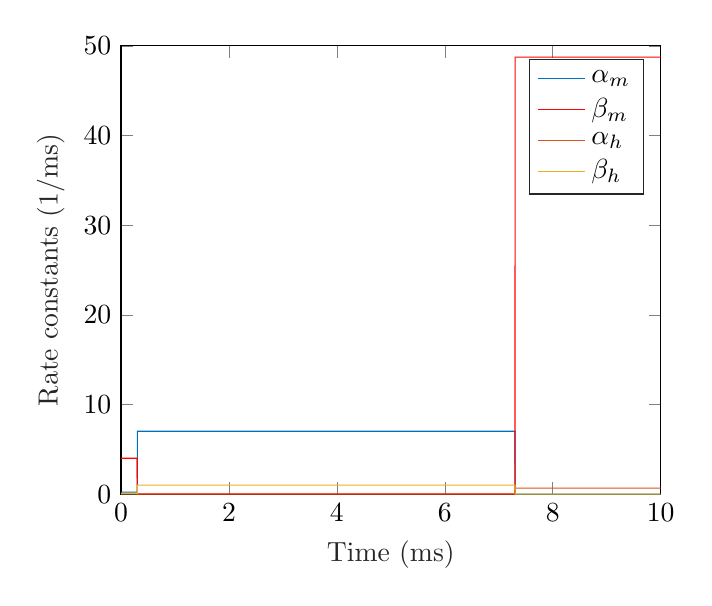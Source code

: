 % This file was created by matlab2tikz.
%
%The latest updates can be retrieved from
%  http://www.mathworks.com/matlabcentral/fileexchange/22022-matlab2tikz-matlab2tikz
%where you can also make suggestions and rate matlab2tikz.
%
\definecolor{mycolor1}{rgb}{0.0,0.447,0.741}%
\definecolor{mycolor2}{rgb}{0.85,0.325,0.098}%
\definecolor{mycolor3}{rgb}{0.929,0.694,0.125}%
%
\begin{tikzpicture}

\begin{axis}[%
xmin=0,
xmax=10,
xlabel style={font=\color{white!15!black}},
xlabel={Time (ms)},
ymin=0,
ymax=50,
ylabel style={font=\color{white!15!black}},
ylabel={Rate constants (1/ms)},
axis background/.style={fill=white},
legend style={legend cell align=left, align=left, draw=white!15!black},
legend pos = north east
]
\addplot [color=mycolor1]
  table[row sep=crcr]{%
0	0.224\\
0.3	0.224\\
0.303	7.006\\
7.3	7.006\\
7.303	0.006\\
10	0.006\\
};
\addlegendentry{$\alpha_m$}

\addplot [color=red]
  table[row sep=crcr]{%
0	4\\
0.3	4\\
0.303	0.02\\
7.3	0.02\\
7.303	48.73\\
10	48.73\\
};
\addlegendentry{$\beta_m$}

\addplot [color=mycolor2]
  table[row sep=crcr]{%
0	0.07\\
0.3	0.07\\
0.303	0.001\\
7.3	0.001\\
7.303	0.664\\
10	0.664\\
};
\addlegendentry{$\alpha_h$}

\addplot [color=mycolor3]
  table[row sep=crcr]{%
0	0.047\\
0.3	0.047\\
0.303	0.998\\
7.3	0.998\\
7.303	0.001\\
10	0.001\\
};
\addlegendentry{$\beta_h$}

\end{axis}
\end{tikzpicture}%
